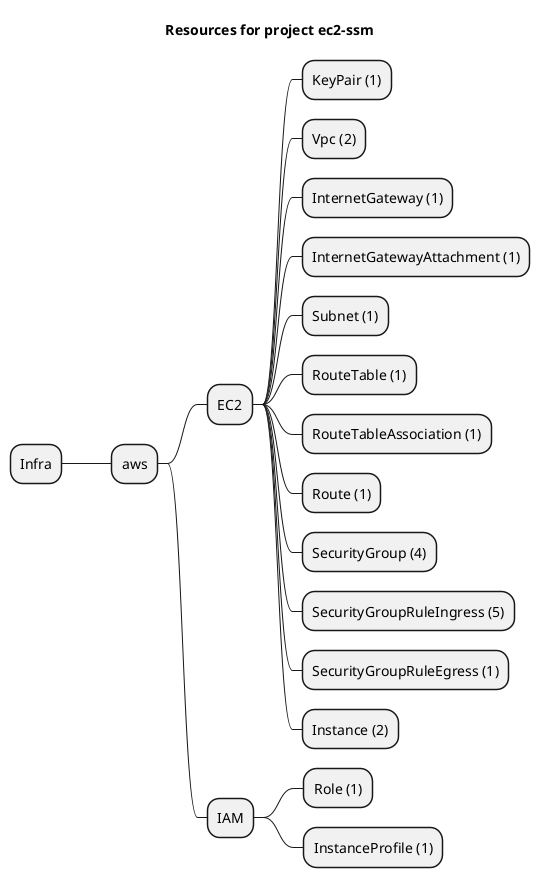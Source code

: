 @startmindmap
title Resources for project ec2-ssm
skinparam monochrome true
+ Infra
++ aws
+++ EC2
++++ KeyPair (1)
++++ Vpc (2)
++++ InternetGateway (1)
++++ InternetGatewayAttachment (1)
++++ Subnet (1)
++++ RouteTable (1)
++++ RouteTableAssociation (1)
++++ Route (1)
++++ SecurityGroup (4)
++++ SecurityGroupRuleIngress (5)
++++ SecurityGroupRuleEgress (1)
++++ Instance (2)
+++ IAM
++++ Role (1)
++++ InstanceProfile (1)
@endmindmap
